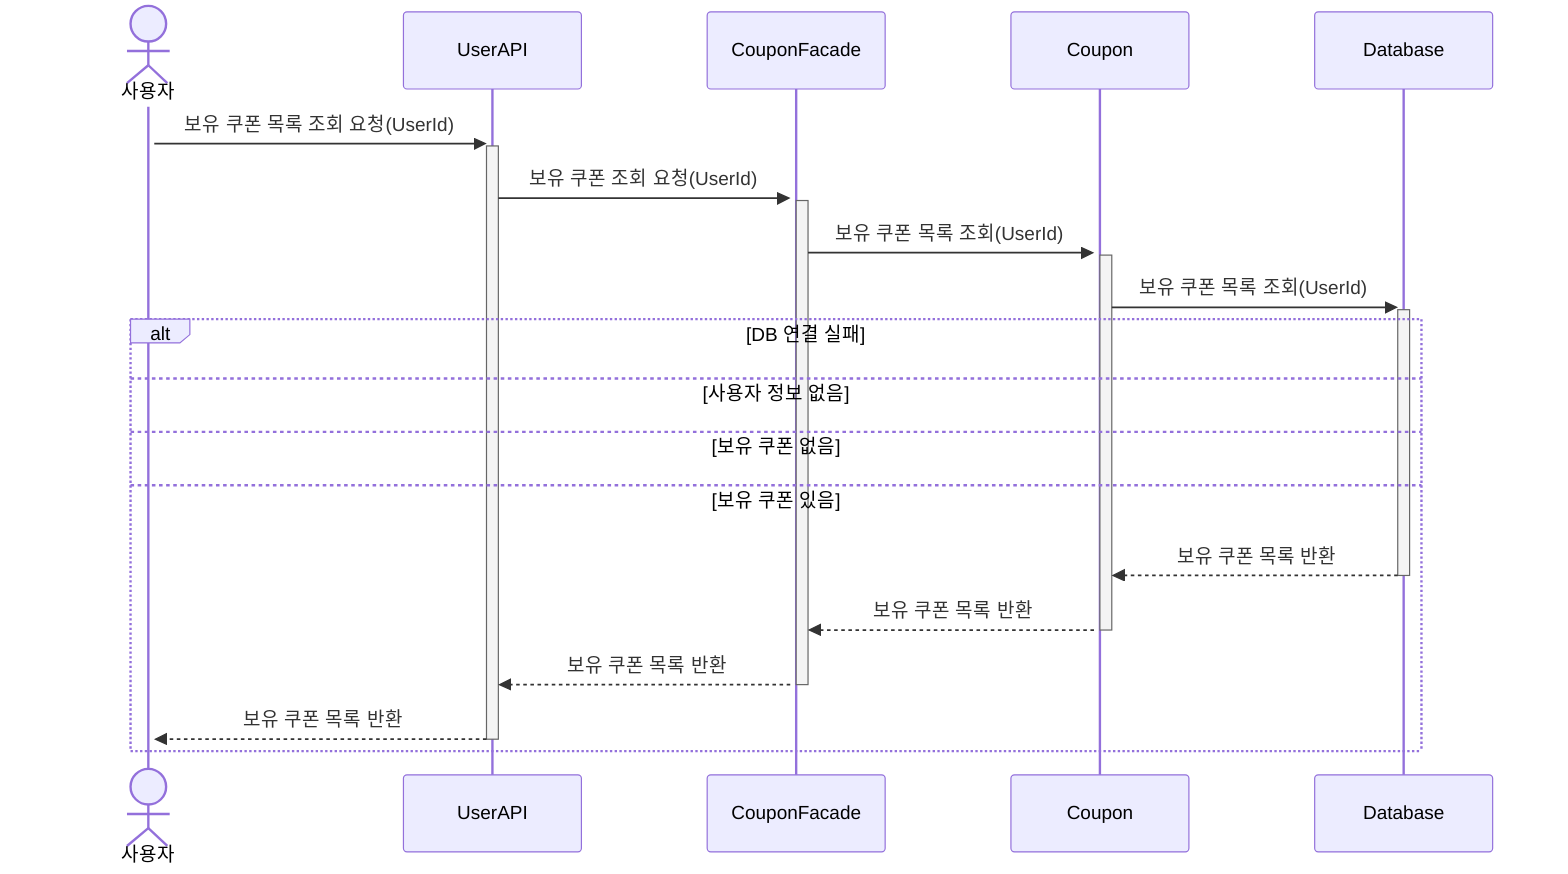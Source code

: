 sequenceDiagram
    actor Customer as 사용자 
    participant API as UserAPI
    participant Facade as CouponFacade
    participant Coupon as Coupon
    participant DB as Database

    %% 보유 쿠폰 조회
    activate Customer
    Customer->>+API: 보유 쿠폰 목록 조회 요청(UserId)
    API->>+Facade: 보유 쿠폰 조회 요청(UserId)
    activate Facade
    Facade->>+Coupon: 보유 쿠폰 목록 조회(UserId)
    activate Coupon
    Coupon->>+DB: 보유 쿠폰 목록 조회(UserId)
    
    alt DB 연결 실패

    else 사용자 정보 없음

    else 보유 쿠폰 없음

    else 보유 쿠폰 있음
        DB-->>-Coupon: 보유 쿠폰 목록 반환
        Coupon-->>-Facade: 보유 쿠폰 목록 반환
        Facade-->>-API: 보유 쿠폰 목록 반환
        API-->>-Customer: 보유 쿠폰 목록 반환
    end